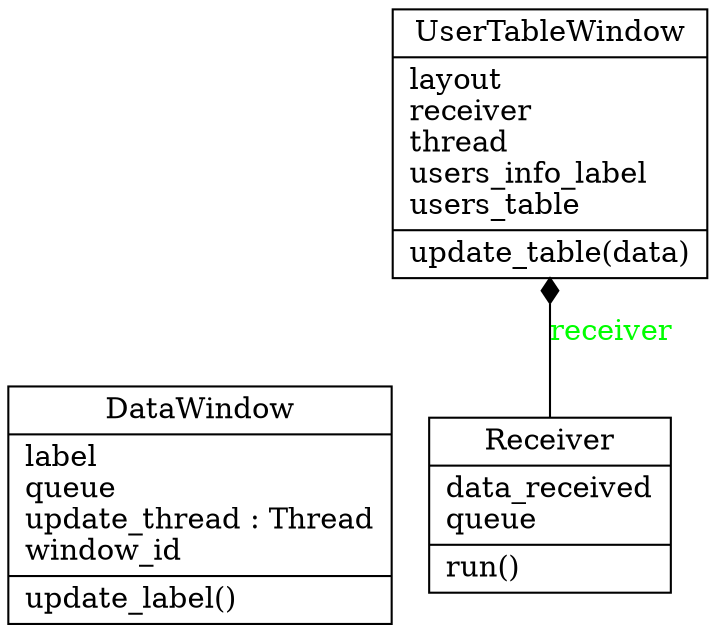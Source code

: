 digraph "classes_dot" {
rankdir=BT
charset="utf-8"
"tasks.DataWindow" [color="black", fontcolor="black", label="{DataWindow|label\lqueue\lupdate_thread : Thread\lwindow_id\l|update_label()\l}", shape="record", style="solid"];
"tasks.Receiver" [color="black", fontcolor="black", label="{Receiver|data_received\lqueue\l|run()\l}", shape="record", style="solid"];
"tasks.UserTableWindow" [color="black", fontcolor="black", label="{UserTableWindow|layout\lreceiver\lthread\lusers_info_label\lusers_table\l|update_table(data)\l}", shape="record", style="solid"];
"tasks.Receiver" -> "tasks.UserTableWindow" [arrowhead="diamond", arrowtail="none", fontcolor="green", label="receiver", style="solid"];
}
